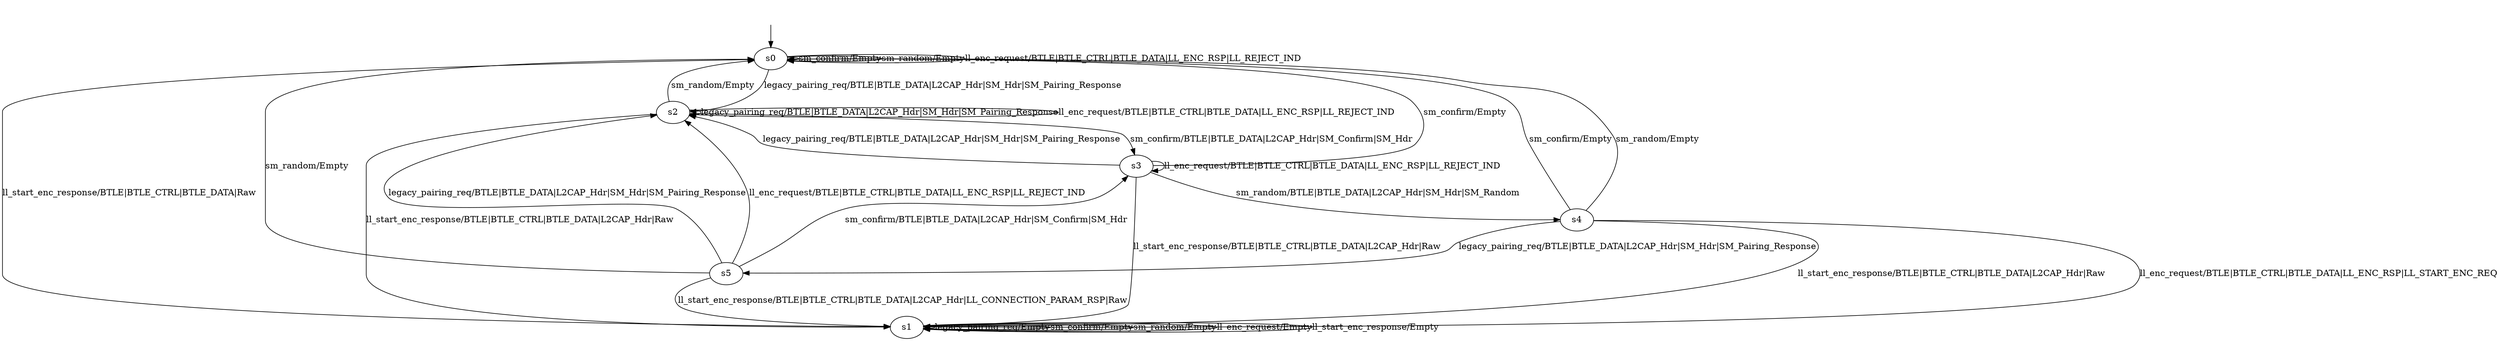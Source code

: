 digraph esp32 {
s0 [label="s0"];
s1 [label="s1"];
s2 [label="s2"];
s3 [label="s3"];
s4 [label="s4"];
s5 [label="s5"];
s0 -> s2  [label="legacy_pairing_req/BTLE|BTLE_DATA|L2CAP_Hdr|SM_Hdr|SM_Pairing_Response"];
s0 -> s0  [label="sm_confirm/Empty"];
s0 -> s0  [label="sm_random/Empty"];
s0 -> s0  [label="ll_enc_request/BTLE|BTLE_CTRL|BTLE_DATA|LL_ENC_RSP|LL_REJECT_IND"];
s0 -> s1  [label="ll_start_enc_response/BTLE|BTLE_CTRL|BTLE_DATA|Raw"];
s1 -> s1  [label="legacy_pairing_req/Empty"];
s1 -> s1  [label="sm_confirm/Empty"];
s1 -> s1  [label="sm_random/Empty"];
s1 -> s1  [label="ll_enc_request/Empty"];
s1 -> s1  [label="ll_start_enc_response/Empty"];
s2 -> s2  [label="legacy_pairing_req/BTLE|BTLE_DATA|L2CAP_Hdr|SM_Hdr|SM_Pairing_Response"];
s2 -> s3  [label="sm_confirm/BTLE|BTLE_DATA|L2CAP_Hdr|SM_Confirm|SM_Hdr"];
s2 -> s0  [label="sm_random/Empty"];
s2 -> s2  [label="ll_enc_request/BTLE|BTLE_CTRL|BTLE_DATA|LL_ENC_RSP|LL_REJECT_IND"];
s2 -> s1  [label="ll_start_enc_response/BTLE|BTLE_CTRL|BTLE_DATA|L2CAP_Hdr|Raw"];
s3 -> s2  [label="legacy_pairing_req/BTLE|BTLE_DATA|L2CAP_Hdr|SM_Hdr|SM_Pairing_Response"];
s3 -> s0  [label="sm_confirm/Empty"];
s3 -> s4  [label="sm_random/BTLE|BTLE_DATA|L2CAP_Hdr|SM_Hdr|SM_Random"];
s3 -> s3  [label="ll_enc_request/BTLE|BTLE_CTRL|BTLE_DATA|LL_ENC_RSP|LL_REJECT_IND"];
s3 -> s1  [label="ll_start_enc_response/BTLE|BTLE_CTRL|BTLE_DATA|L2CAP_Hdr|Raw"];
s4 -> s5  [label="legacy_pairing_req/BTLE|BTLE_DATA|L2CAP_Hdr|SM_Hdr|SM_Pairing_Response"];
s4 -> s0  [label="sm_confirm/Empty"];
s4 -> s0  [label="sm_random/Empty"];
s4 -> s1  [label="ll_enc_request/BTLE|BTLE_CTRL|BTLE_DATA|LL_ENC_RSP|LL_START_ENC_REQ"];
s4 -> s1  [label="ll_start_enc_response/BTLE|BTLE_CTRL|BTLE_DATA|L2CAP_Hdr|Raw"];
s5 -> s2  [label="legacy_pairing_req/BTLE|BTLE_DATA|L2CAP_Hdr|SM_Hdr|SM_Pairing_Response"];
s5 -> s3  [label="sm_confirm/BTLE|BTLE_DATA|L2CAP_Hdr|SM_Confirm|SM_Hdr"];
s5 -> s0  [label="sm_random/Empty"];
s5 -> s2  [label="ll_enc_request/BTLE|BTLE_CTRL|BTLE_DATA|LL_ENC_RSP|LL_REJECT_IND"];
s5 -> s1  [label="ll_start_enc_response/BTLE|BTLE_CTRL|BTLE_DATA|L2CAP_Hdr|LL_CONNECTION_PARAM_RSP|Raw"];
__start0 [label="", shape=none];
__start0 -> s0  [label=""];
}
